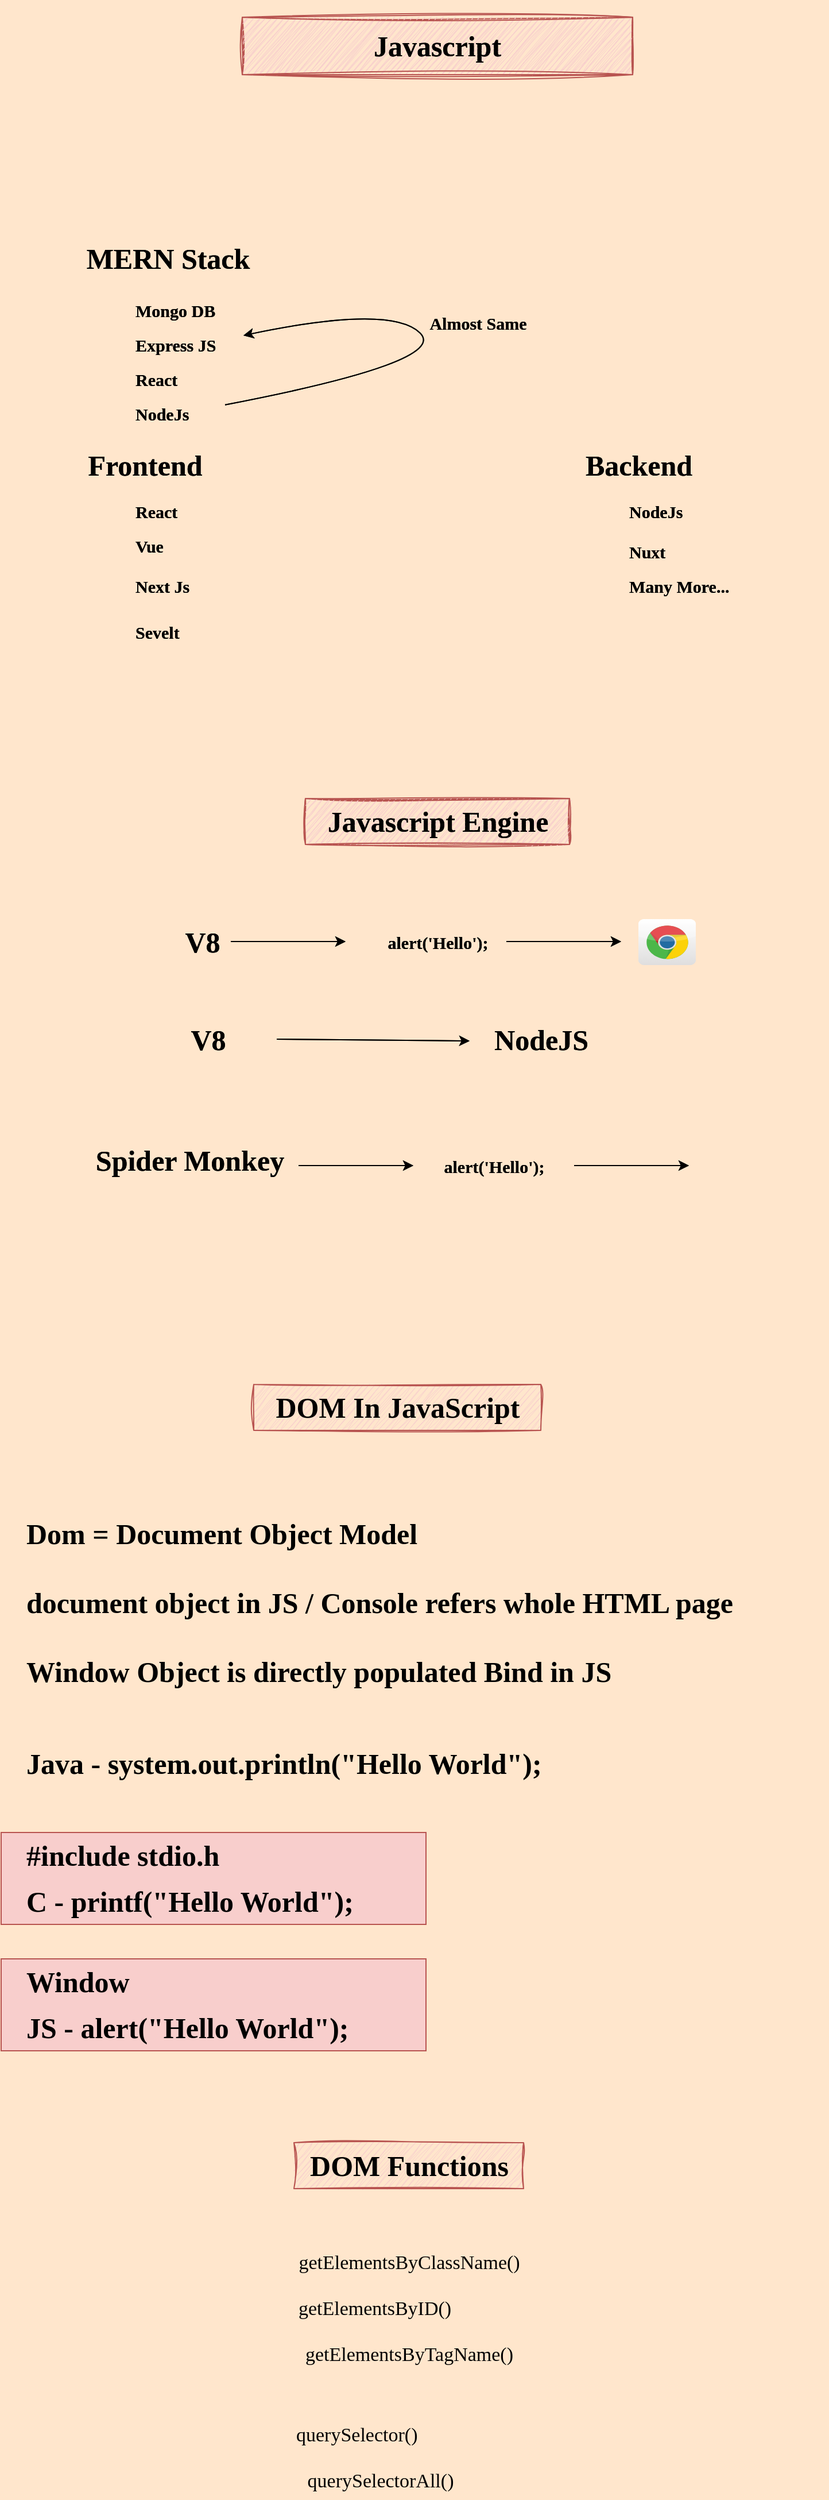 <mxfile version="26.0.14">
  <diagram name="Basic" id="YPaVNSCKj1CktQ0j65-P">
    <mxGraphModel dx="954" dy="539" grid="1" gridSize="10" guides="1" tooltips="1" connect="1" arrows="1" fold="1" page="1" pageScale="1" pageWidth="827" pageHeight="1169" background="#FFE6CC" math="0" shadow="0">
      <root>
        <mxCell id="0" />
        <mxCell id="1" parent="0" />
        <mxCell id="zT8PZAScOdlYjciJAQF--1" value="&lt;p&gt;Javascript&lt;/p&gt;" style="text;html=1;align=center;verticalAlign=middle;whiteSpace=wrap;rounded=0;fontFamily=Comic Sans MS;fontStyle=1;fontSize=25;sketch=1;curveFitting=1;jiggle=2;fillColor=#f8cecc;strokeColor=#b85450;" parent="1" vertex="1">
          <mxGeometry x="260" y="30" width="340" height="50" as="geometry" />
        </mxCell>
        <mxCell id="zT8PZAScOdlYjciJAQF--2" value="Frontend" style="text;html=1;align=center;verticalAlign=middle;resizable=0;points=[];autosize=1;strokeColor=none;fillColor=none;fontFamily=Comic Sans MS;fontSize=25;fontColor=default;fontStyle=1;" parent="1" vertex="1">
          <mxGeometry x="110" y="400" width="130" height="40" as="geometry" />
        </mxCell>
        <mxCell id="zT8PZAScOdlYjciJAQF--6" value="Backend" style="text;html=1;align=center;verticalAlign=middle;resizable=0;points=[];autosize=1;strokeColor=none;fillColor=none;fontFamily=Comic Sans MS;fontSize=25;fontColor=default;fontStyle=1;" parent="1" vertex="1">
          <mxGeometry x="545" y="400" width="120" height="40" as="geometry" />
        </mxCell>
        <mxCell id="zT8PZAScOdlYjciJAQF--3" value="React" style="text;html=1;align=left;verticalAlign=middle;resizable=0;points=[];autosize=1;strokeColor=none;fillColor=none;fontFamily=Comic Sans MS;fontSize=15;fontColor=default;fontStyle=1;" parent="1" vertex="1">
          <mxGeometry x="165" y="445" width="60" height="30" as="geometry" />
        </mxCell>
        <mxCell id="zT8PZAScOdlYjciJAQF--7" value="NodeJs" style="text;html=1;align=left;verticalAlign=middle;resizable=0;points=[];autosize=1;strokeColor=none;fillColor=none;fontFamily=Comic Sans MS;fontSize=15;fontColor=default;fontStyle=1;" parent="1" vertex="1">
          <mxGeometry x="595" y="445" width="80" height="30" as="geometry" />
        </mxCell>
        <mxCell id="zT8PZAScOdlYjciJAQF--30" value="NodeJs" style="text;html=1;align=left;verticalAlign=middle;resizable=0;points=[];autosize=1;strokeColor=none;fillColor=none;fontFamily=Comic Sans MS;fontSize=15;fontColor=default;fontStyle=1;" parent="1" vertex="1">
          <mxGeometry x="165" y="360" width="80" height="30" as="geometry" />
        </mxCell>
        <mxCell id="zT8PZAScOdlYjciJAQF--5" value="Sevelt" style="text;html=1;align=left;verticalAlign=middle;resizable=0;points=[];autosize=1;strokeColor=none;fillColor=none;fontFamily=Comic Sans MS;fontSize=15;fontColor=default;fontStyle=1;" parent="1" vertex="1">
          <mxGeometry x="165" y="550" width="70" height="30" as="geometry" />
        </mxCell>
        <mxCell id="zT8PZAScOdlYjciJAQF--10" value="Next Js" style="text;html=1;align=left;verticalAlign=middle;resizable=0;points=[];autosize=1;strokeColor=none;fillColor=none;fontFamily=Comic Sans MS;fontSize=15;fontColor=default;fontStyle=1;" parent="1" vertex="1">
          <mxGeometry x="165" y="510" width="80" height="30" as="geometry" />
        </mxCell>
        <mxCell id="zT8PZAScOdlYjciJAQF--8" value="Many More..." style="text;html=1;align=left;verticalAlign=middle;resizable=0;points=[];autosize=1;strokeColor=none;fillColor=none;fontFamily=Comic Sans MS;fontSize=15;fontColor=default;fontStyle=1;" parent="1" vertex="1">
          <mxGeometry x="595" y="510" width="110" height="30" as="geometry" />
        </mxCell>
        <mxCell id="zT8PZAScOdlYjciJAQF--4" value="Vue" style="text;html=1;align=left;verticalAlign=middle;resizable=0;points=[];autosize=1;strokeColor=none;fillColor=none;fontFamily=Comic Sans MS;fontSize=15;fontColor=default;fontStyle=1;" parent="1" vertex="1">
          <mxGeometry x="165" y="475" width="50" height="30" as="geometry" />
        </mxCell>
        <mxCell id="zT8PZAScOdlYjciJAQF--9" value="Nuxt" style="text;html=1;align=left;verticalAlign=middle;resizable=0;points=[];autosize=1;strokeColor=none;fillColor=none;fontFamily=Comic Sans MS;fontSize=15;fontColor=default;fontStyle=1;" parent="1" vertex="1">
          <mxGeometry x="595" y="480" width="60" height="30" as="geometry" />
        </mxCell>
        <mxCell id="zT8PZAScOdlYjciJAQF--12" value="alert(&#39;Hello&#39;);" style="text;html=1;align=center;verticalAlign=middle;resizable=0;points=[];autosize=1;fontFamily=Comic Sans MS;fontSize=15;fontStyle=1;" parent="1" vertex="1">
          <mxGeometry x="370" y="820" width="120" height="30" as="geometry" />
        </mxCell>
        <mxCell id="zT8PZAScOdlYjciJAQF--34" value="alert(&#39;Hello&#39;);" style="text;html=1;align=center;verticalAlign=middle;resizable=0;points=[];autosize=1;fontFamily=Comic Sans MS;fontSize=15;fontStyle=1;" parent="1" vertex="1">
          <mxGeometry x="419" y="1015" width="120" height="30" as="geometry" />
        </mxCell>
        <mxCell id="zT8PZAScOdlYjciJAQF--14" value="V8" style="text;html=1;align=center;verticalAlign=middle;resizable=0;points=[];autosize=1;fontFamily=Comic Sans MS;fontSize=25;fontStyle=1;" parent="1" vertex="1">
          <mxGeometry x="195" y="815" width="60" height="40" as="geometry" />
        </mxCell>
        <mxCell id="zT8PZAScOdlYjciJAQF--39" value="Javascript Engine" style="text;html=1;align=center;verticalAlign=middle;resizable=0;points=[];autosize=1;fontFamily=Comic Sans MS;fontSize=25;fontStyle=1;sketch=1;curveFitting=1;jiggle=2;fillColor=#f8cecc;strokeColor=#b85450;" parent="1" vertex="1">
          <mxGeometry x="315" y="710" width="230" height="40" as="geometry" />
        </mxCell>
        <mxCell id="zT8PZAScOdlYjciJAQF--35" value="Spider Monkey" style="text;html=1;align=center;verticalAlign=middle;resizable=0;points=[];autosize=1;fontFamily=Comic Sans MS;fontSize=25;fontStyle=1;" parent="1" vertex="1">
          <mxGeometry x="114" y="1005" width="200" height="40" as="geometry" />
        </mxCell>
        <mxCell id="zT8PZAScOdlYjciJAQF--13" value="" style="dashed=0;outlineConnect=0;html=1;align=center;labelPosition=center;verticalLabelPosition=bottom;verticalAlign=top;shape=mxgraph.webicons.chrome;gradientColor=#DFDEDE;fontFamily=Comic Sans MS;fontSize=15;fontColor=default;fontStyle=1;autosize=1;resizable=0;" parent="1" vertex="1">
          <mxGeometry x="605" y="815" width="50" height="40" as="geometry" />
        </mxCell>
        <mxCell id="zT8PZAScOdlYjciJAQF--16" value="" style="edgeStyle=none;orthogonalLoop=1;jettySize=auto;html=1;rounded=0;fontFamily=Comic Sans MS;fontSize=15;fontColor=default;fontStyle=1;autosize=1;resizable=0;" parent="1" edge="1">
          <mxGeometry width="100" relative="1" as="geometry">
            <mxPoint x="250" y="834.5" as="sourcePoint" />
            <mxPoint x="350" y="834.5" as="targetPoint" />
            <Array as="points" />
          </mxGeometry>
        </mxCell>
        <mxCell id="zT8PZAScOdlYjciJAQF--37" value="" style="edgeStyle=none;orthogonalLoop=1;jettySize=auto;html=1;rounded=0;fontFamily=Comic Sans MS;fontSize=15;fontColor=default;fontStyle=1;autosize=1;resizable=0;" parent="1" edge="1">
          <mxGeometry width="100" relative="1" as="geometry">
            <mxPoint x="309" y="1029.5" as="sourcePoint" />
            <mxPoint x="409" y="1029.5" as="targetPoint" />
            <Array as="points" />
          </mxGeometry>
        </mxCell>
        <mxCell id="zT8PZAScOdlYjciJAQF--17" value="" style="edgeStyle=none;orthogonalLoop=1;jettySize=auto;html=1;rounded=0;fontFamily=Comic Sans MS;fontSize=15;fontColor=default;fontStyle=1;autosize=1;resizable=0;" parent="1" edge="1">
          <mxGeometry width="100" relative="1" as="geometry">
            <mxPoint x="490" y="834.5" as="sourcePoint" />
            <mxPoint x="590" y="834.5" as="targetPoint" />
            <Array as="points" />
          </mxGeometry>
        </mxCell>
        <mxCell id="zT8PZAScOdlYjciJAQF--38" value="" style="edgeStyle=none;orthogonalLoop=1;jettySize=auto;html=1;rounded=0;fontFamily=Comic Sans MS;fontSize=15;fontColor=default;fontStyle=1;autosize=1;resizable=0;" parent="1" edge="1">
          <mxGeometry width="100" relative="1" as="geometry">
            <mxPoint x="549" y="1029.5" as="sourcePoint" />
            <mxPoint x="649" y="1029.5" as="targetPoint" />
            <Array as="points" />
          </mxGeometry>
        </mxCell>
        <mxCell id="zT8PZAScOdlYjciJAQF--18" value="V8" style="text;html=1;align=center;verticalAlign=middle;resizable=0;points=[];autosize=1;fontFamily=Comic Sans MS;fontSize=25;fontStyle=1;" parent="1" vertex="1">
          <mxGeometry x="200" y="900" width="60" height="40" as="geometry" />
        </mxCell>
        <mxCell id="zT8PZAScOdlYjciJAQF--20" value="NodeJS" style="text;html=1;align=center;verticalAlign=middle;resizable=0;points=[];autosize=1;fontFamily=Comic Sans MS;fontSize=25;fontStyle=1;" parent="1" vertex="1">
          <mxGeometry x="460" y="900" width="120" height="40" as="geometry" />
        </mxCell>
        <mxCell id="zT8PZAScOdlYjciJAQF--25" value="MERN Stack" style="text;html=1;align=center;verticalAlign=middle;resizable=0;points=[];autosize=1;fontFamily=Comic Sans MS;fontSize=25;fontStyle=1;" parent="1" vertex="1">
          <mxGeometry x="110" y="220" width="170" height="40" as="geometry" />
        </mxCell>
        <mxCell id="zT8PZAScOdlYjciJAQF--21" value="" style="edgeStyle=none;orthogonalLoop=1;jettySize=auto;html=1;rounded=0;fontFamily=Comic Sans MS;fontSize=15;fontColor=default;fontStyle=1;autosize=1;resizable=0;entryX=-0.017;entryY=0.525;entryDx=0;entryDy=0;entryPerimeter=0;" parent="1" target="zT8PZAScOdlYjciJAQF--20" edge="1">
          <mxGeometry width="100" relative="1" as="geometry">
            <mxPoint x="290" y="919.5" as="sourcePoint" />
            <mxPoint x="390" y="919.5" as="targetPoint" />
            <Array as="points" />
          </mxGeometry>
        </mxCell>
        <mxCell id="zT8PZAScOdlYjciJAQF--26" value="React" style="text;html=1;align=left;verticalAlign=middle;resizable=0;points=[];autosize=1;strokeColor=none;fillColor=none;fontFamily=Comic Sans MS;fontSize=15;fontColor=default;fontStyle=1;" parent="1" vertex="1">
          <mxGeometry x="165" y="330" width="60" height="30" as="geometry" />
        </mxCell>
        <mxCell id="zT8PZAScOdlYjciJAQF--28" value="Express JS" style="text;html=1;align=left;verticalAlign=middle;resizable=0;points=[];autosize=1;strokeColor=none;fillColor=none;fontFamily=Comic Sans MS;fontSize=15;fontColor=default;fontStyle=1;" parent="1" vertex="1">
          <mxGeometry x="165" y="300" width="100" height="30" as="geometry" />
        </mxCell>
        <mxCell id="zT8PZAScOdlYjciJAQF--27" value="Mongo DB" style="text;html=1;align=left;verticalAlign=middle;resizable=0;points=[];autosize=1;strokeColor=none;fillColor=none;fontFamily=Comic Sans MS;fontSize=15;fontColor=default;fontStyle=1;" parent="1" vertex="1">
          <mxGeometry x="165" y="270" width="90" height="30" as="geometry" />
        </mxCell>
        <mxCell id="zT8PZAScOdlYjciJAQF--31" value="" style="curved=1;endArrow=classic;html=1;rounded=0;fontFamily=Comic Sans MS;fontSize=15;fontColor=default;fontStyle=1;autosize=1;resizable=0;entryX=0.96;entryY=0.233;entryDx=0;entryDy=0;entryPerimeter=0;" parent="1" source="zT8PZAScOdlYjciJAQF--30" target="zT8PZAScOdlYjciJAQF--28" edge="1">
          <mxGeometry width="50" height="50" relative="1" as="geometry">
            <mxPoint x="390" y="330" as="sourcePoint" />
            <mxPoint x="440" y="280" as="targetPoint" />
            <Array as="points">
              <mxPoint x="440" y="330" />
              <mxPoint x="390" y="280" />
            </Array>
          </mxGeometry>
        </mxCell>
        <mxCell id="zT8PZAScOdlYjciJAQF--32" value="Almost Same&lt;div&gt;&lt;br&gt;&lt;/div&gt;" style="text;html=1;align=center;verticalAlign=middle;resizable=0;points=[];autosize=1;strokeColor=none;fillColor=none;fontFamily=Comic Sans MS;fontSize=15;fontColor=default;fontStyle=1;" parent="1" vertex="1">
          <mxGeometry x="410" y="280" width="110" height="50" as="geometry" />
        </mxCell>
        <mxCell id="zT8PZAScOdlYjciJAQF--33" value="" style="shape=image;html=1;verticalAlign=top;verticalLabelPosition=bottom;labelBackgroundColor=#ffffff;imageAspect=0;aspect=fixed;image=https://cdn2.iconfinder.com/data/icons/browsers/Firefox.png;align=left;fontFamily=Comic Sans MS;fontSize=15;fontColor=default;fontStyle=1;autosize=1;resizable=0;fillColor=none;gradientColor=none;" parent="1" vertex="1">
          <mxGeometry x="664" y="1010" width="50" height="50" as="geometry" />
        </mxCell>
        <mxCell id="FBVBhch-tIrtLfHdaLch-1" value="&lt;p&gt;Javascript&lt;/p&gt;" style="text;html=1;align=center;verticalAlign=middle;whiteSpace=wrap;rounded=0;fontFamily=Comic Sans MS;fontStyle=1;fontSize=25;sketch=1;curveFitting=1;jiggle=2;fillColor=#f8cecc;strokeColor=#b85450;" vertex="1" parent="1">
          <mxGeometry x="260" y="30" width="340" height="50" as="geometry" />
        </mxCell>
        <mxCell id="FBVBhch-tIrtLfHdaLch-2" value="Frontend" style="text;html=1;align=center;verticalAlign=middle;resizable=0;points=[];autosize=1;strokeColor=none;fillColor=none;fontFamily=Comic Sans MS;fontSize=25;fontColor=default;fontStyle=1;" vertex="1" parent="1">
          <mxGeometry x="110" y="400" width="130" height="40" as="geometry" />
        </mxCell>
        <mxCell id="FBVBhch-tIrtLfHdaLch-3" value="Backend" style="text;html=1;align=center;verticalAlign=middle;resizable=0;points=[];autosize=1;strokeColor=none;fillColor=none;fontFamily=Comic Sans MS;fontSize=25;fontColor=default;fontStyle=1;" vertex="1" parent="1">
          <mxGeometry x="545" y="400" width="120" height="40" as="geometry" />
        </mxCell>
        <mxCell id="FBVBhch-tIrtLfHdaLch-4" value="React" style="text;html=1;align=left;verticalAlign=middle;resizable=0;points=[];autosize=1;strokeColor=none;fillColor=none;fontFamily=Comic Sans MS;fontSize=15;fontColor=default;fontStyle=1;" vertex="1" parent="1">
          <mxGeometry x="165" y="445" width="60" height="30" as="geometry" />
        </mxCell>
        <mxCell id="FBVBhch-tIrtLfHdaLch-5" value="NodeJs" style="text;html=1;align=left;verticalAlign=middle;resizable=0;points=[];autosize=1;strokeColor=none;fillColor=none;fontFamily=Comic Sans MS;fontSize=15;fontColor=default;fontStyle=1;" vertex="1" parent="1">
          <mxGeometry x="595" y="445" width="80" height="30" as="geometry" />
        </mxCell>
        <mxCell id="FBVBhch-tIrtLfHdaLch-6" value="NodeJs" style="text;html=1;align=left;verticalAlign=middle;resizable=0;points=[];autosize=1;strokeColor=none;fillColor=none;fontFamily=Comic Sans MS;fontSize=15;fontColor=default;fontStyle=1;" vertex="1" parent="1">
          <mxGeometry x="165" y="360" width="80" height="30" as="geometry" />
        </mxCell>
        <mxCell id="FBVBhch-tIrtLfHdaLch-7" value="Sevelt" style="text;html=1;align=left;verticalAlign=middle;resizable=0;points=[];autosize=1;strokeColor=none;fillColor=none;fontFamily=Comic Sans MS;fontSize=15;fontColor=default;fontStyle=1;" vertex="1" parent="1">
          <mxGeometry x="165" y="550" width="70" height="30" as="geometry" />
        </mxCell>
        <mxCell id="FBVBhch-tIrtLfHdaLch-8" value="Next Js" style="text;html=1;align=left;verticalAlign=middle;resizable=0;points=[];autosize=1;strokeColor=none;fillColor=none;fontFamily=Comic Sans MS;fontSize=15;fontColor=default;fontStyle=1;" vertex="1" parent="1">
          <mxGeometry x="165" y="510" width="80" height="30" as="geometry" />
        </mxCell>
        <mxCell id="FBVBhch-tIrtLfHdaLch-9" value="Many More..." style="text;html=1;align=left;verticalAlign=middle;resizable=0;points=[];autosize=1;strokeColor=none;fillColor=none;fontFamily=Comic Sans MS;fontSize=15;fontColor=default;fontStyle=1;" vertex="1" parent="1">
          <mxGeometry x="595" y="510" width="110" height="30" as="geometry" />
        </mxCell>
        <mxCell id="FBVBhch-tIrtLfHdaLch-10" value="Vue" style="text;html=1;align=left;verticalAlign=middle;resizable=0;points=[];autosize=1;strokeColor=none;fillColor=none;fontFamily=Comic Sans MS;fontSize=15;fontColor=default;fontStyle=1;" vertex="1" parent="1">
          <mxGeometry x="165" y="475" width="50" height="30" as="geometry" />
        </mxCell>
        <mxCell id="FBVBhch-tIrtLfHdaLch-11" value="Nuxt" style="text;html=1;align=left;verticalAlign=middle;resizable=0;points=[];autosize=1;strokeColor=none;fillColor=none;fontFamily=Comic Sans MS;fontSize=15;fontColor=default;fontStyle=1;" vertex="1" parent="1">
          <mxGeometry x="595" y="480" width="60" height="30" as="geometry" />
        </mxCell>
        <mxCell id="FBVBhch-tIrtLfHdaLch-12" value="alert(&#39;Hello&#39;);" style="text;html=1;align=center;verticalAlign=middle;resizable=0;points=[];autosize=1;fontFamily=Comic Sans MS;fontSize=15;fontStyle=1;" vertex="1" parent="1">
          <mxGeometry x="370" y="820" width="120" height="30" as="geometry" />
        </mxCell>
        <mxCell id="FBVBhch-tIrtLfHdaLch-13" value="alert(&#39;Hello&#39;);" style="text;html=1;align=center;verticalAlign=middle;resizable=0;points=[];autosize=1;fontFamily=Comic Sans MS;fontSize=15;fontStyle=1;" vertex="1" parent="1">
          <mxGeometry x="419" y="1015" width="120" height="30" as="geometry" />
        </mxCell>
        <mxCell id="FBVBhch-tIrtLfHdaLch-14" value="V8" style="text;html=1;align=center;verticalAlign=middle;resizable=0;points=[];autosize=1;fontFamily=Comic Sans MS;fontSize=25;fontStyle=1;" vertex="1" parent="1">
          <mxGeometry x="195" y="815" width="60" height="40" as="geometry" />
        </mxCell>
        <mxCell id="FBVBhch-tIrtLfHdaLch-15" value="Javascript Engine" style="text;html=1;align=center;verticalAlign=middle;resizable=0;points=[];autosize=1;fontFamily=Comic Sans MS;fontSize=25;fontStyle=1;sketch=1;curveFitting=1;jiggle=2;fillColor=#f8cecc;strokeColor=#b85450;" vertex="1" parent="1">
          <mxGeometry x="315" y="710" width="230" height="40" as="geometry" />
        </mxCell>
        <mxCell id="FBVBhch-tIrtLfHdaLch-16" value="DOM In JavaScript" style="text;html=1;align=center;verticalAlign=middle;resizable=0;points=[];autosize=1;fontFamily=Comic Sans MS;fontSize=25;fontStyle=1;sketch=1;curveFitting=1;jiggle=2;fillColor=#f8cecc;strokeColor=#b85450;" vertex="1" parent="1">
          <mxGeometry x="270" y="1220" width="250" height="40" as="geometry" />
        </mxCell>
        <mxCell id="FBVBhch-tIrtLfHdaLch-17" value="DOM Functions" style="text;html=1;align=center;verticalAlign=middle;resizable=0;points=[];autosize=1;fontFamily=Comic Sans MS;fontSize=25;fontStyle=1;sketch=1;curveFitting=1;jiggle=2;fillColor=#f8cecc;strokeColor=#b85450;" vertex="1" parent="1">
          <mxGeometry x="305" y="1880" width="200" height="40" as="geometry" />
        </mxCell>
        <mxCell id="FBVBhch-tIrtLfHdaLch-18" value="Spider Monkey" style="text;html=1;align=center;verticalAlign=middle;resizable=0;points=[];autosize=1;fontFamily=Comic Sans MS;fontSize=25;fontStyle=1;" vertex="1" parent="1">
          <mxGeometry x="114" y="1005" width="200" height="40" as="geometry" />
        </mxCell>
        <mxCell id="FBVBhch-tIrtLfHdaLch-19" value="Dom = Document Object Model" style="text;html=1;align=left;verticalAlign=middle;resizable=0;points=[];autosize=1;fontFamily=Comic Sans MS;fontSize=25;fontStyle=1;" vertex="1" parent="1">
          <mxGeometry x="70" y="1330" width="390" height="40" as="geometry" />
        </mxCell>
        <mxCell id="FBVBhch-tIrtLfHdaLch-20" value="document object in JS / Console refers whole HTML page" style="text;html=1;align=left;verticalAlign=middle;resizable=0;points=[];autosize=1;fontFamily=Comic Sans MS;fontSize=25;fontStyle=1;" vertex="1" parent="1">
          <mxGeometry x="70" y="1390" width="700" height="40" as="geometry" />
        </mxCell>
        <mxCell id="FBVBhch-tIrtLfHdaLch-21" value="Window Object is directly populated Bind in JS&amp;nbsp;" style="text;html=1;align=left;verticalAlign=middle;resizable=0;points=[];autosize=1;fontFamily=Comic Sans MS;fontSize=25;fontStyle=1;" vertex="1" parent="1">
          <mxGeometry x="70" y="1450" width="590" height="40" as="geometry" />
        </mxCell>
        <mxCell id="FBVBhch-tIrtLfHdaLch-22" value="Java - system.out.println(&quot;Hello World&quot;);" style="text;html=1;align=left;verticalAlign=middle;resizable=0;points=[];autosize=1;fontFamily=Comic Sans MS;fontSize=25;fontStyle=1;" vertex="1" parent="1">
          <mxGeometry x="70" y="1530" width="500" height="40" as="geometry" />
        </mxCell>
        <mxCell id="FBVBhch-tIrtLfHdaLch-23" value="" style="dashed=0;outlineConnect=0;html=1;align=center;labelPosition=center;verticalLabelPosition=bottom;verticalAlign=top;shape=mxgraph.webicons.chrome;gradientColor=#DFDEDE;fontFamily=Comic Sans MS;fontSize=15;fontColor=default;fontStyle=1;autosize=1;resizable=0;" vertex="1" parent="1">
          <mxGeometry x="605" y="815" width="50" height="40" as="geometry" />
        </mxCell>
        <mxCell id="FBVBhch-tIrtLfHdaLch-24" value="" style="edgeStyle=none;orthogonalLoop=1;jettySize=auto;html=1;rounded=0;fontFamily=Comic Sans MS;fontSize=15;fontColor=default;fontStyle=1;autosize=1;resizable=0;" edge="1" parent="1">
          <mxGeometry width="100" relative="1" as="geometry">
            <mxPoint x="250" y="834.5" as="sourcePoint" />
            <mxPoint x="350" y="834.5" as="targetPoint" />
            <Array as="points" />
          </mxGeometry>
        </mxCell>
        <mxCell id="FBVBhch-tIrtLfHdaLch-25" value="" style="edgeStyle=none;orthogonalLoop=1;jettySize=auto;html=1;rounded=0;fontFamily=Comic Sans MS;fontSize=15;fontColor=default;fontStyle=1;autosize=1;resizable=0;" edge="1" parent="1">
          <mxGeometry width="100" relative="1" as="geometry">
            <mxPoint x="309" y="1029.5" as="sourcePoint" />
            <mxPoint x="409" y="1029.5" as="targetPoint" />
            <Array as="points" />
          </mxGeometry>
        </mxCell>
        <mxCell id="FBVBhch-tIrtLfHdaLch-26" value="" style="edgeStyle=none;orthogonalLoop=1;jettySize=auto;html=1;rounded=0;fontFamily=Comic Sans MS;fontSize=15;fontColor=default;fontStyle=1;autosize=1;resizable=0;" edge="1" parent="1">
          <mxGeometry width="100" relative="1" as="geometry">
            <mxPoint x="490" y="834.5" as="sourcePoint" />
            <mxPoint x="590" y="834.5" as="targetPoint" />
            <Array as="points" />
          </mxGeometry>
        </mxCell>
        <mxCell id="FBVBhch-tIrtLfHdaLch-27" value="" style="edgeStyle=none;orthogonalLoop=1;jettySize=auto;html=1;rounded=0;fontFamily=Comic Sans MS;fontSize=15;fontColor=default;fontStyle=1;autosize=1;resizable=0;" edge="1" parent="1">
          <mxGeometry width="100" relative="1" as="geometry">
            <mxPoint x="549" y="1029.5" as="sourcePoint" />
            <mxPoint x="649" y="1029.5" as="targetPoint" />
            <Array as="points" />
          </mxGeometry>
        </mxCell>
        <mxCell id="FBVBhch-tIrtLfHdaLch-28" value="V8" style="text;html=1;align=center;verticalAlign=middle;resizable=0;points=[];autosize=1;fontFamily=Comic Sans MS;fontSize=25;fontStyle=1;" vertex="1" parent="1">
          <mxGeometry x="200" y="900" width="60" height="40" as="geometry" />
        </mxCell>
        <mxCell id="FBVBhch-tIrtLfHdaLch-29" value="NodeJS" style="text;html=1;align=center;verticalAlign=middle;resizable=0;points=[];autosize=1;fontFamily=Comic Sans MS;fontSize=25;fontStyle=1;" vertex="1" parent="1">
          <mxGeometry x="460" y="900" width="120" height="40" as="geometry" />
        </mxCell>
        <mxCell id="FBVBhch-tIrtLfHdaLch-30" value="MERN Stack" style="text;html=1;align=center;verticalAlign=middle;resizable=0;points=[];autosize=1;fontFamily=Comic Sans MS;fontSize=25;fontStyle=1;" vertex="1" parent="1">
          <mxGeometry x="110" y="220" width="170" height="40" as="geometry" />
        </mxCell>
        <mxCell id="FBVBhch-tIrtLfHdaLch-31" value="" style="edgeStyle=none;orthogonalLoop=1;jettySize=auto;html=1;rounded=0;fontFamily=Comic Sans MS;fontSize=15;fontColor=default;fontStyle=1;autosize=1;resizable=0;entryX=-0.017;entryY=0.525;entryDx=0;entryDy=0;entryPerimeter=0;" edge="1" parent="1" target="FBVBhch-tIrtLfHdaLch-29">
          <mxGeometry width="100" relative="1" as="geometry">
            <mxPoint x="290" y="919.5" as="sourcePoint" />
            <mxPoint x="390" y="919.5" as="targetPoint" />
            <Array as="points" />
          </mxGeometry>
        </mxCell>
        <mxCell id="FBVBhch-tIrtLfHdaLch-32" value="React" style="text;html=1;align=left;verticalAlign=middle;resizable=0;points=[];autosize=1;strokeColor=none;fillColor=none;fontFamily=Comic Sans MS;fontSize=15;fontColor=default;fontStyle=1;" vertex="1" parent="1">
          <mxGeometry x="165" y="330" width="60" height="30" as="geometry" />
        </mxCell>
        <mxCell id="FBVBhch-tIrtLfHdaLch-33" value="Express JS" style="text;html=1;align=left;verticalAlign=middle;resizable=0;points=[];autosize=1;strokeColor=none;fillColor=none;fontFamily=Comic Sans MS;fontSize=15;fontColor=default;fontStyle=1;" vertex="1" parent="1">
          <mxGeometry x="165" y="300" width="100" height="30" as="geometry" />
        </mxCell>
        <mxCell id="FBVBhch-tIrtLfHdaLch-34" value="Mongo DB" style="text;html=1;align=left;verticalAlign=middle;resizable=0;points=[];autosize=1;strokeColor=none;fillColor=none;fontFamily=Comic Sans MS;fontSize=15;fontColor=default;fontStyle=1;" vertex="1" parent="1">
          <mxGeometry x="165" y="270" width="90" height="30" as="geometry" />
        </mxCell>
        <mxCell id="FBVBhch-tIrtLfHdaLch-35" value="" style="curved=1;endArrow=classic;html=1;rounded=0;fontFamily=Comic Sans MS;fontSize=15;fontColor=default;fontStyle=1;autosize=1;resizable=0;entryX=0.96;entryY=0.233;entryDx=0;entryDy=0;entryPerimeter=0;" edge="1" parent="1" source="FBVBhch-tIrtLfHdaLch-6" target="FBVBhch-tIrtLfHdaLch-33">
          <mxGeometry width="50" height="50" relative="1" as="geometry">
            <mxPoint x="390" y="330" as="sourcePoint" />
            <mxPoint x="440" y="280" as="targetPoint" />
            <Array as="points">
              <mxPoint x="440" y="330" />
              <mxPoint x="390" y="280" />
            </Array>
          </mxGeometry>
        </mxCell>
        <mxCell id="FBVBhch-tIrtLfHdaLch-36" value="Almost Same&lt;div&gt;&lt;br&gt;&lt;/div&gt;" style="text;html=1;align=center;verticalAlign=middle;resizable=0;points=[];autosize=1;strokeColor=none;fillColor=none;fontFamily=Comic Sans MS;fontSize=15;fontColor=default;fontStyle=1;" vertex="1" parent="1">
          <mxGeometry x="410" y="280" width="110" height="50" as="geometry" />
        </mxCell>
        <mxCell id="FBVBhch-tIrtLfHdaLch-37" value="" style="shape=image;html=1;verticalAlign=top;verticalLabelPosition=bottom;labelBackgroundColor=#ffffff;imageAspect=0;aspect=fixed;image=https://cdn2.iconfinder.com/data/icons/browsers/Firefox.png;align=left;fontFamily=Comic Sans MS;fontSize=15;fontColor=default;fontStyle=1;autosize=1;resizable=0;fillColor=none;gradientColor=none;" vertex="1" parent="1">
          <mxGeometry x="664" y="1010" width="50" height="50" as="geometry" />
        </mxCell>
        <mxCell id="FBVBhch-tIrtLfHdaLch-38" value="" style="group" vertex="1" connectable="0" parent="1">
          <mxGeometry x="50" y="1610" width="370" height="80" as="geometry" />
        </mxCell>
        <mxCell id="FBVBhch-tIrtLfHdaLch-39" value="" style="rounded=0;whiteSpace=wrap;html=1;fillColor=#f8cecc;strokeColor=#b85450;" vertex="1" parent="FBVBhch-tIrtLfHdaLch-38">
          <mxGeometry width="370" height="80" as="geometry" />
        </mxCell>
        <mxCell id="FBVBhch-tIrtLfHdaLch-40" value="C - printf(&quot;Hello World&quot;);" style="text;html=1;align=left;verticalAlign=middle;resizable=0;points=[];autosize=1;fontFamily=Comic Sans MS;fontSize=25;fontStyle=1;" vertex="1" parent="FBVBhch-tIrtLfHdaLch-38">
          <mxGeometry x="20" y="40" width="320" height="40" as="geometry" />
        </mxCell>
        <mxCell id="FBVBhch-tIrtLfHdaLch-41" value="#include stdio.h" style="text;html=1;align=left;verticalAlign=middle;resizable=0;points=[];autosize=1;fontFamily=Comic Sans MS;fontSize=25;fontStyle=1;" vertex="1" parent="FBVBhch-tIrtLfHdaLch-38">
          <mxGeometry x="20" width="210" height="40" as="geometry" />
        </mxCell>
        <mxCell id="FBVBhch-tIrtLfHdaLch-42" value="" style="group" vertex="1" connectable="0" parent="1">
          <mxGeometry x="50" y="1720" width="370" height="80" as="geometry" />
        </mxCell>
        <mxCell id="FBVBhch-tIrtLfHdaLch-43" value="" style="rounded=0;whiteSpace=wrap;html=1;fillColor=#f8cecc;strokeColor=#b85450;" vertex="1" parent="FBVBhch-tIrtLfHdaLch-42">
          <mxGeometry width="370" height="80" as="geometry" />
        </mxCell>
        <mxCell id="FBVBhch-tIrtLfHdaLch-44" value="JS - alert(&quot;Hello World&quot;);" style="text;html=1;align=left;verticalAlign=middle;resizable=0;points=[];autosize=1;fontFamily=Comic Sans MS;fontSize=25;fontStyle=1;" vertex="1" parent="FBVBhch-tIrtLfHdaLch-42">
          <mxGeometry x="20" y="40" width="330" height="40" as="geometry" />
        </mxCell>
        <mxCell id="FBVBhch-tIrtLfHdaLch-45" value="Window" style="text;html=1;align=left;verticalAlign=middle;resizable=0;points=[];autosize=1;fontFamily=Comic Sans MS;fontSize=25;fontStyle=1;" vertex="1" parent="FBVBhch-tIrtLfHdaLch-42">
          <mxGeometry x="20" width="110" height="40" as="geometry" />
        </mxCell>
        <mxCell id="FBVBhch-tIrtLfHdaLch-46" value="getElementsByClassName()" style="text;html=1;align=center;verticalAlign=middle;resizable=0;points=[];autosize=1;strokeColor=none;fillColor=none;fontFamily=Comic Sans MS;fontSize=17;" vertex="1" parent="1">
          <mxGeometry x="285" y="1970" width="240" height="30" as="geometry" />
        </mxCell>
        <mxCell id="FBVBhch-tIrtLfHdaLch-49" value="querySelector()" style="text;html=1;align=left;verticalAlign=middle;resizable=0;points=[];autosize=1;strokeColor=none;fillColor=none;fontFamily=Comic Sans MS;fontSize=17;" vertex="1" parent="1">
          <mxGeometry x="305" y="2120" width="150" height="30" as="geometry" />
        </mxCell>
        <mxCell id="FBVBhch-tIrtLfHdaLch-48" value="getElementsByTagName()" style="text;html=1;align=center;verticalAlign=middle;resizable=0;points=[];autosize=1;strokeColor=none;fillColor=none;fontFamily=Comic Sans MS;fontSize=17;" vertex="1" parent="1">
          <mxGeometry x="290" y="2050" width="230" height="30" as="geometry" />
        </mxCell>
        <mxCell id="FBVBhch-tIrtLfHdaLch-47" value="getElementsByID()" style="text;html=1;align=center;verticalAlign=middle;resizable=0;points=[];autosize=1;strokeColor=none;fillColor=none;fontFamily=Comic Sans MS;fontSize=17;" vertex="1" parent="1">
          <mxGeometry x="285" y="2010" width="180" height="30" as="geometry" />
        </mxCell>
        <mxCell id="FBVBhch-tIrtLfHdaLch-51" value="querySelectorAll()" style="text;html=1;align=center;verticalAlign=middle;resizable=0;points=[];autosize=1;strokeColor=none;fillColor=none;fontFamily=Comic Sans MS;fontSize=17;" vertex="1" parent="1">
          <mxGeometry x="295" y="2160" width="170" height="30" as="geometry" />
        </mxCell>
      </root>
    </mxGraphModel>
  </diagram>
</mxfile>
